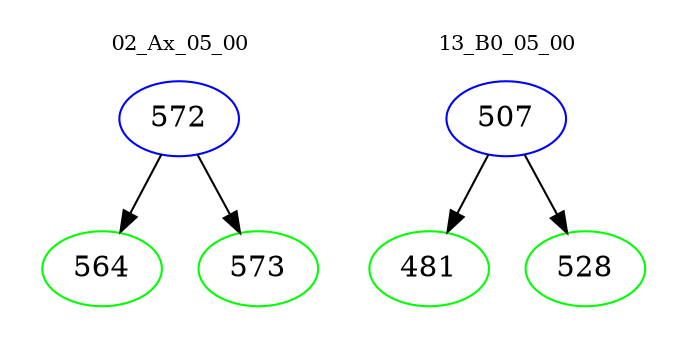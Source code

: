 digraph{
subgraph cluster_0 {
color = white
label = "02_Ax_05_00";
fontsize=10;
T0_572 [label="572", color="blue"]
T0_572 -> T0_564 [color="black"]
T0_564 [label="564", color="green"]
T0_572 -> T0_573 [color="black"]
T0_573 [label="573", color="green"]
}
subgraph cluster_1 {
color = white
label = "13_B0_05_00";
fontsize=10;
T1_507 [label="507", color="blue"]
T1_507 -> T1_481 [color="black"]
T1_481 [label="481", color="green"]
T1_507 -> T1_528 [color="black"]
T1_528 [label="528", color="green"]
}
}

